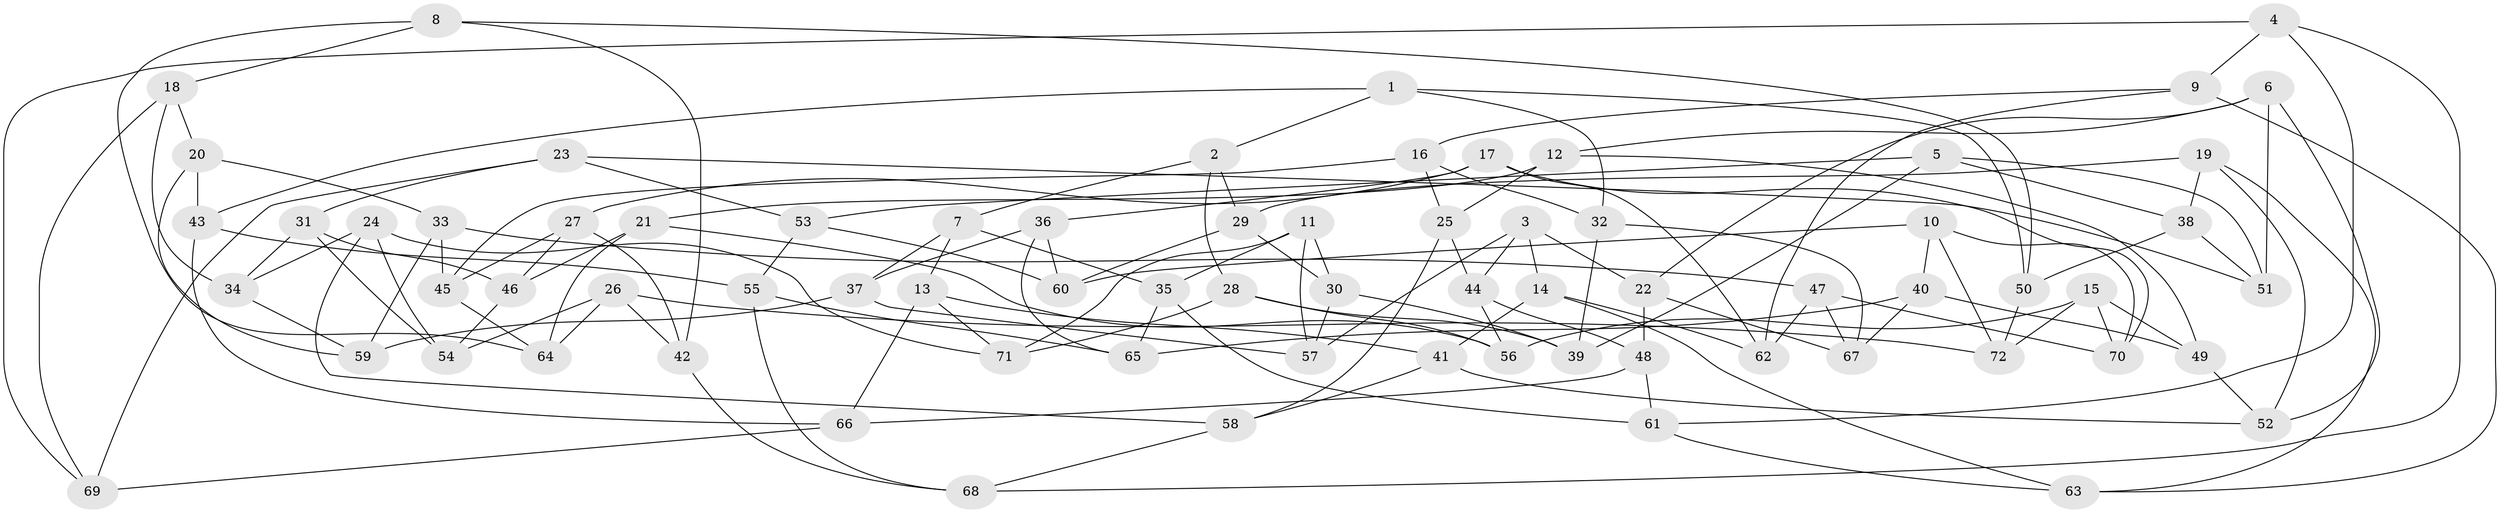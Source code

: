 // Generated by graph-tools (version 1.1) at 2025/50/03/09/25 03:50:49]
// undirected, 72 vertices, 144 edges
graph export_dot {
graph [start="1"]
  node [color=gray90,style=filled];
  1;
  2;
  3;
  4;
  5;
  6;
  7;
  8;
  9;
  10;
  11;
  12;
  13;
  14;
  15;
  16;
  17;
  18;
  19;
  20;
  21;
  22;
  23;
  24;
  25;
  26;
  27;
  28;
  29;
  30;
  31;
  32;
  33;
  34;
  35;
  36;
  37;
  38;
  39;
  40;
  41;
  42;
  43;
  44;
  45;
  46;
  47;
  48;
  49;
  50;
  51;
  52;
  53;
  54;
  55;
  56;
  57;
  58;
  59;
  60;
  61;
  62;
  63;
  64;
  65;
  66;
  67;
  68;
  69;
  70;
  71;
  72;
  1 -- 2;
  1 -- 43;
  1 -- 32;
  1 -- 50;
  2 -- 28;
  2 -- 29;
  2 -- 7;
  3 -- 22;
  3 -- 57;
  3 -- 14;
  3 -- 44;
  4 -- 61;
  4 -- 68;
  4 -- 9;
  4 -- 69;
  5 -- 38;
  5 -- 53;
  5 -- 39;
  5 -- 51;
  6 -- 52;
  6 -- 51;
  6 -- 22;
  6 -- 12;
  7 -- 37;
  7 -- 13;
  7 -- 35;
  8 -- 18;
  8 -- 64;
  8 -- 50;
  8 -- 42;
  9 -- 62;
  9 -- 63;
  9 -- 16;
  10 -- 60;
  10 -- 70;
  10 -- 40;
  10 -- 72;
  11 -- 30;
  11 -- 35;
  11 -- 71;
  11 -- 57;
  12 -- 21;
  12 -- 25;
  12 -- 49;
  13 -- 41;
  13 -- 66;
  13 -- 71;
  14 -- 41;
  14 -- 62;
  14 -- 63;
  15 -- 72;
  15 -- 56;
  15 -- 49;
  15 -- 70;
  16 -- 45;
  16 -- 32;
  16 -- 25;
  17 -- 70;
  17 -- 27;
  17 -- 36;
  17 -- 62;
  18 -- 20;
  18 -- 69;
  18 -- 34;
  19 -- 63;
  19 -- 29;
  19 -- 52;
  19 -- 38;
  20 -- 43;
  20 -- 33;
  20 -- 59;
  21 -- 56;
  21 -- 46;
  21 -- 64;
  22 -- 48;
  22 -- 67;
  23 -- 53;
  23 -- 51;
  23 -- 69;
  23 -- 31;
  24 -- 54;
  24 -- 71;
  24 -- 58;
  24 -- 34;
  25 -- 58;
  25 -- 44;
  26 -- 54;
  26 -- 42;
  26 -- 72;
  26 -- 64;
  27 -- 42;
  27 -- 45;
  27 -- 46;
  28 -- 39;
  28 -- 56;
  28 -- 71;
  29 -- 60;
  29 -- 30;
  30 -- 39;
  30 -- 57;
  31 -- 54;
  31 -- 46;
  31 -- 34;
  32 -- 39;
  32 -- 67;
  33 -- 45;
  33 -- 59;
  33 -- 47;
  34 -- 59;
  35 -- 61;
  35 -- 65;
  36 -- 60;
  36 -- 37;
  36 -- 65;
  37 -- 57;
  37 -- 59;
  38 -- 50;
  38 -- 51;
  40 -- 65;
  40 -- 49;
  40 -- 67;
  41 -- 58;
  41 -- 52;
  42 -- 68;
  43 -- 55;
  43 -- 66;
  44 -- 48;
  44 -- 56;
  45 -- 64;
  46 -- 54;
  47 -- 67;
  47 -- 70;
  47 -- 62;
  48 -- 66;
  48 -- 61;
  49 -- 52;
  50 -- 72;
  53 -- 60;
  53 -- 55;
  55 -- 68;
  55 -- 65;
  58 -- 68;
  61 -- 63;
  66 -- 69;
}
